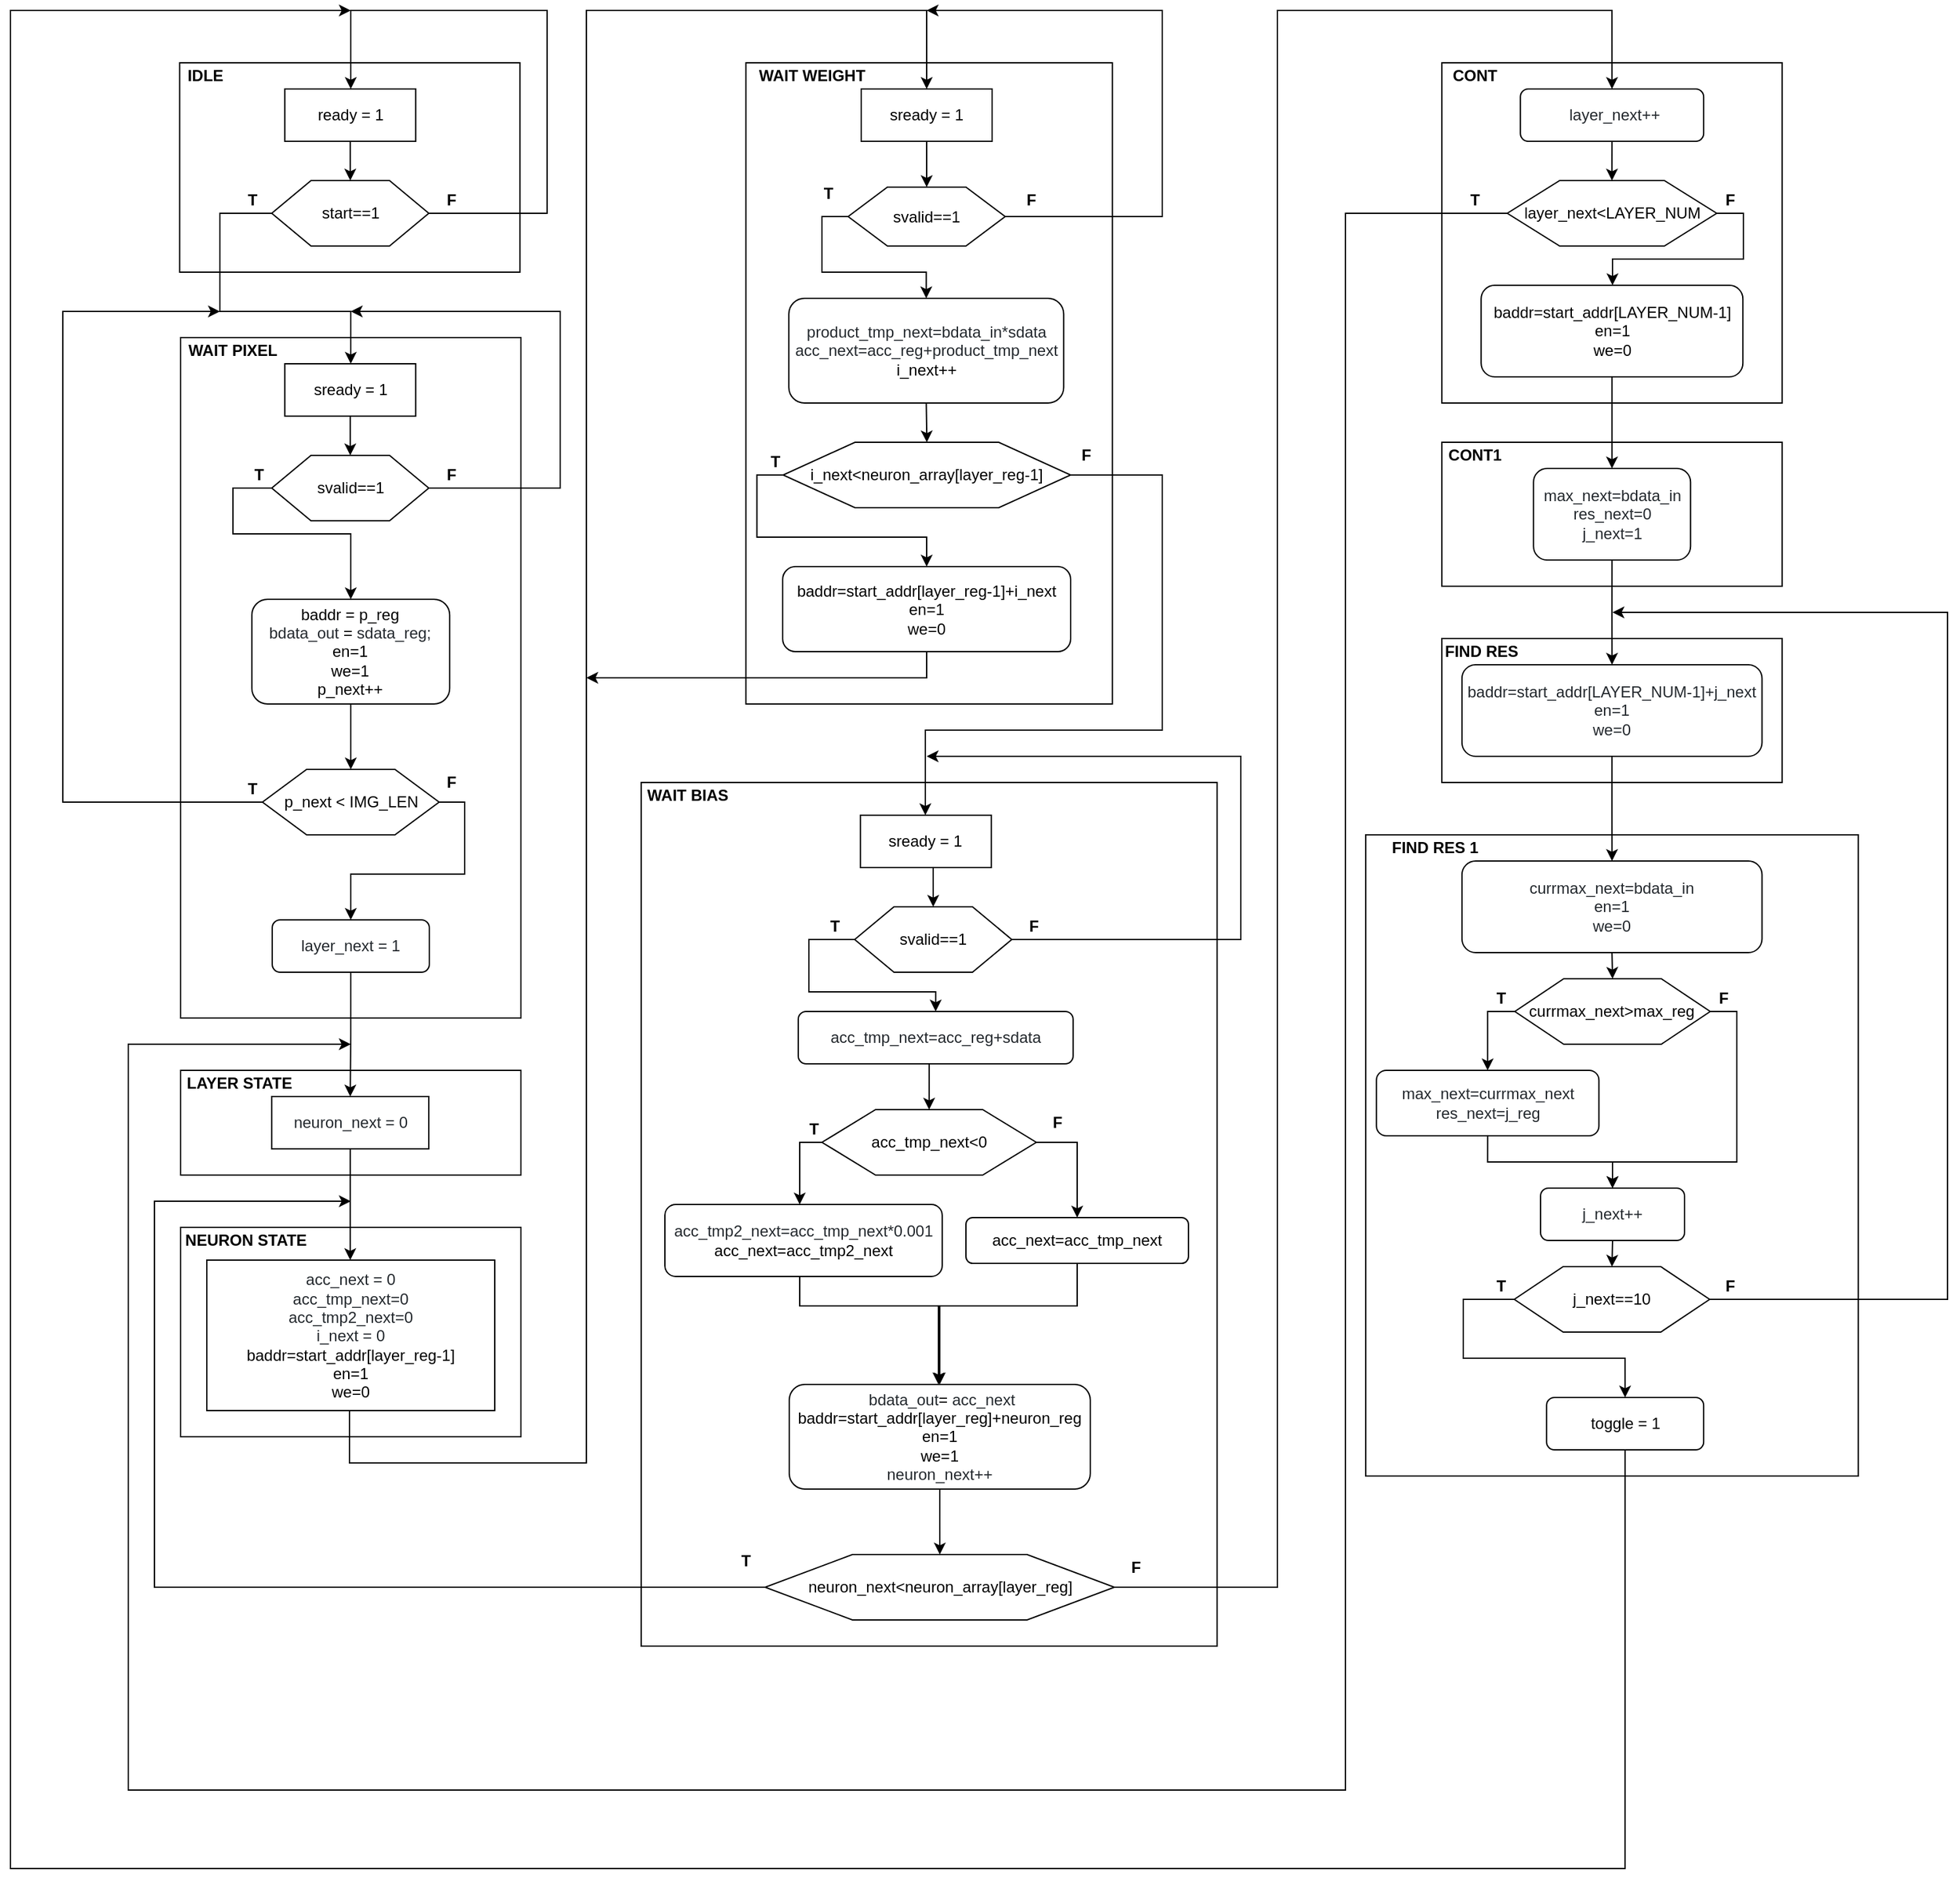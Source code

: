 <mxfile version="12.8.2" type="device"><diagram id="z-mtMMiPseZkIvAZmGtv" name="Page-1"><mxGraphModel dx="2009" dy="561" grid="1" gridSize="10" guides="1" tooltips="1" connect="1" arrows="1" fold="1" page="1" pageScale="1" pageWidth="827" pageHeight="1169" background="#ffffff" math="0" shadow="0"><root><mxCell id="0"/><mxCell id="1" parent="0"/><mxCell id="XR_7pM4pT7druQsLTjsW-81" value="" style="rounded=0;whiteSpace=wrap;html=1;" parent="1" vertex="1"><mxGeometry x="275.42" y="690" width="376.36" height="490" as="geometry"/></mxCell><mxCell id="XR_7pM4pT7druQsLTjsW-78" value="" style="rounded=0;whiteSpace=wrap;html=1;" parent="1" vertex="1"><mxGeometry x="333.62" y="540" width="260" height="110" as="geometry"/></mxCell><mxCell id="XR_7pM4pT7druQsLTjsW-75" value="" style="rounded=0;whiteSpace=wrap;html=1;" parent="1" vertex="1"><mxGeometry x="333.63" y="390" width="260" height="110" as="geometry"/></mxCell><mxCell id="XR_7pM4pT7druQsLTjsW-69" value="" style="rounded=0;whiteSpace=wrap;html=1;" parent="1" vertex="1"><mxGeometry x="333.63" y="100" width="260" height="260" as="geometry"/></mxCell><mxCell id="XR_7pM4pT7druQsLTjsW-58" value="" style="rounded=0;whiteSpace=wrap;html=1;" parent="1" vertex="1"><mxGeometry x="-278.12" y="650" width="440" height="660" as="geometry"/></mxCell><mxCell id="XR_7pM4pT7druQsLTjsW-42" value="" style="rounded=0;whiteSpace=wrap;html=1;" parent="1" vertex="1"><mxGeometry x="-198.12" y="100" width="280" height="490" as="geometry"/></mxCell><mxCell id="XR_7pM4pT7druQsLTjsW-31" value="" style="rounded=0;whiteSpace=wrap;html=1;" parent="1" vertex="1"><mxGeometry x="-630" y="990" width="260" height="160" as="geometry"/></mxCell><mxCell id="XR_7pM4pT7druQsLTjsW-17" value="" style="rounded=0;whiteSpace=wrap;html=1;" parent="1" vertex="1"><mxGeometry x="-630.75" y="100" width="260" height="160" as="geometry"/></mxCell><mxCell id="XR_7pM4pT7druQsLTjsW-16" value="" style="rounded=0;whiteSpace=wrap;html=1;" parent="1" vertex="1"><mxGeometry x="-630" y="310" width="260" height="520" as="geometry"/></mxCell><mxCell id="XR_7pM4pT7druQsLTjsW-2" value="&lt;b&gt;IDLE&lt;/b&gt;" style="text;html=1;strokeColor=none;fillColor=none;align=center;verticalAlign=middle;whiteSpace=wrap;rounded=0;" parent="1" vertex="1"><mxGeometry x="-630.75" y="100" width="40" height="20" as="geometry"/></mxCell><mxCell id="XR_7pM4pT7druQsLTjsW-100" style="edgeStyle=orthogonalEdgeStyle;rounded=0;orthogonalLoop=1;jettySize=auto;html=1;exitX=0.5;exitY=1;exitDx=0;exitDy=0;entryX=0.5;entryY=0;entryDx=0;entryDy=0;" parent="1" source="XR_7pM4pT7druQsLTjsW-8" target="XR_7pM4pT7druQsLTjsW-9" edge="1"><mxGeometry relative="1" as="geometry"/></mxCell><mxCell id="XR_7pM4pT7druQsLTjsW-8" value="ready = 1" style="whiteSpace=wrap;html=1;align=center;" parent="1" vertex="1"><mxGeometry x="-550.38" y="120" width="100" height="40" as="geometry"/></mxCell><mxCell id="XR_7pM4pT7druQsLTjsW-214" style="edgeStyle=orthogonalEdgeStyle;rounded=0;orthogonalLoop=1;jettySize=auto;html=1;exitX=1;exitY=0.5;exitDx=0;exitDy=0;" parent="1" source="XR_7pM4pT7druQsLTjsW-9" target="XR_7pM4pT7druQsLTjsW-8" edge="1"><mxGeometry relative="1" as="geometry"><mxPoint x="-350" y="50" as="targetPoint"/><Array as="points"><mxPoint x="-350" y="215"/><mxPoint x="-350" y="60"/><mxPoint x="-500" y="60"/></Array></mxGeometry></mxCell><mxCell id="XR_7pM4pT7druQsLTjsW-215" style="edgeStyle=orthogonalEdgeStyle;rounded=0;orthogonalLoop=1;jettySize=auto;html=1;exitX=0;exitY=0.5;exitDx=0;exitDy=0;" parent="1" source="XR_7pM4pT7druQsLTjsW-9" target="XR_7pM4pT7druQsLTjsW-14" edge="1"><mxGeometry relative="1" as="geometry"><Array as="points"><mxPoint x="-600" y="215"/><mxPoint x="-600" y="290"/><mxPoint x="-500" y="290"/></Array></mxGeometry></mxCell><mxCell id="XR_7pM4pT7druQsLTjsW-9" value="start==1" style="shape=hexagon;perimeter=hexagonPerimeter2;whiteSpace=wrap;html=1;fontStyle=0" parent="1" vertex="1"><mxGeometry x="-560.38" y="190" width="120" height="50" as="geometry"/></mxCell><mxCell id="XR_7pM4pT7druQsLTjsW-97" style="edgeStyle=orthogonalEdgeStyle;rounded=0;orthogonalLoop=1;jettySize=auto;html=1;exitX=0.5;exitY=1;exitDx=0;exitDy=0;entryX=0.5;entryY=0;entryDx=0;entryDy=0;" parent="1" source="XR_7pM4pT7druQsLTjsW-14" target="XR_7pM4pT7druQsLTjsW-21" edge="1"><mxGeometry relative="1" as="geometry"/></mxCell><mxCell id="XR_7pM4pT7druQsLTjsW-14" value="sready = 1" style="whiteSpace=wrap;html=1;align=center;" parent="1" vertex="1"><mxGeometry x="-550.38" y="330" width="100" height="40" as="geometry"/></mxCell><mxCell id="XR_7pM4pT7druQsLTjsW-15" value="&lt;b&gt;WAIT PIXEL&lt;/b&gt;" style="text;html=1;strokeColor=none;fillColor=none;align=center;verticalAlign=middle;whiteSpace=wrap;rounded=0;" parent="1" vertex="1"><mxGeometry x="-625" y="310" width="70" height="20" as="geometry"/></mxCell><mxCell id="XR_7pM4pT7druQsLTjsW-220" style="edgeStyle=orthogonalEdgeStyle;rounded=0;orthogonalLoop=1;jettySize=auto;html=1;exitX=0;exitY=0.5;exitDx=0;exitDy=0;" parent="1" source="XR_7pM4pT7druQsLTjsW-21" target="XR_7pM4pT7druQsLTjsW-24" edge="1"><mxGeometry relative="1" as="geometry"><Array as="points"><mxPoint x="-590" y="425"/><mxPoint x="-590" y="460"/><mxPoint x="-500" y="460"/></Array><mxPoint x="-500.0" y="485" as="targetPoint"/></mxGeometry></mxCell><mxCell id="XR_7pM4pT7druQsLTjsW-221" style="edgeStyle=orthogonalEdgeStyle;rounded=0;orthogonalLoop=1;jettySize=auto;html=1;exitX=1;exitY=0.5;exitDx=0;exitDy=0;" parent="1" source="XR_7pM4pT7druQsLTjsW-21" edge="1"><mxGeometry relative="1" as="geometry"><mxPoint x="-500" y="290" as="targetPoint"/><Array as="points"><mxPoint x="-340" y="425"/></Array></mxGeometry></mxCell><mxCell id="XR_7pM4pT7druQsLTjsW-21" value="svalid==1" style="shape=hexagon;perimeter=hexagonPerimeter2;whiteSpace=wrap;html=1;fontStyle=0" parent="1" vertex="1"><mxGeometry x="-560.38" y="400" width="120" height="50" as="geometry"/></mxCell><mxCell id="XR_7pM4pT7druQsLTjsW-108" style="edgeStyle=orthogonalEdgeStyle;rounded=0;orthogonalLoop=1;jettySize=auto;html=1;exitX=0.5;exitY=1;exitDx=0;exitDy=0;entryX=0.5;entryY=0;entryDx=0;entryDy=0;" parent="1" source="XR_7pM4pT7druQsLTjsW-24" target="XR_7pM4pT7druQsLTjsW-26" edge="1"><mxGeometry relative="1" as="geometry"/></mxCell><mxCell id="XR_7pM4pT7druQsLTjsW-24" value="baddr = p_reg&lt;br&gt;&lt;span style=&quot;color: rgb(36 , 41 , 46) ; font-family: , &amp;#34;consolas&amp;#34; , &amp;#34;liberation mono&amp;#34; , &amp;#34;menlo&amp;#34; , monospace ; white-space: pre ; background-color: rgb(255 , 255 , 255)&quot;&gt;bdata_out &lt;/span&gt;&lt;span style=&quot;font-family: , &amp;#34;consolas&amp;#34; , &amp;#34;liberation mono&amp;#34; , &amp;#34;menlo&amp;#34; , monospace ; white-space: pre ; background-color: rgb(255 , 255 , 255)&quot;&gt;=&lt;/span&gt;&lt;span style=&quot;color: rgb(36 , 41 , 46) ; font-family: , &amp;#34;consolas&amp;#34; , &amp;#34;liberation mono&amp;#34; , &amp;#34;menlo&amp;#34; , monospace ; white-space: pre ; background-color: rgb(255 , 255 , 255)&quot;&gt; sdata_reg;&lt;/span&gt;&lt;br&gt;en=1&lt;br&gt;we=1&lt;br&gt;p_next++" style="rounded=1;whiteSpace=wrap;html=1;fontStyle=0" parent="1" vertex="1"><mxGeometry x="-575.56" y="510" width="151.13" height="80" as="geometry"/></mxCell><mxCell id="XR_7pM4pT7druQsLTjsW-223" style="edgeStyle=orthogonalEdgeStyle;rounded=0;orthogonalLoop=1;jettySize=auto;html=1;exitX=1;exitY=0.5;exitDx=0;exitDy=0;" parent="1" source="XR_7pM4pT7druQsLTjsW-26" target="XR_7pM4pT7druQsLTjsW-93" edge="1"><mxGeometry relative="1" as="geometry"><Array as="points"><mxPoint x="-413" y="665"/><mxPoint x="-413" y="720"/><mxPoint x="-500" y="720"/></Array></mxGeometry></mxCell><mxCell id="XR_7pM4pT7druQsLTjsW-225" style="edgeStyle=orthogonalEdgeStyle;rounded=0;orthogonalLoop=1;jettySize=auto;html=1;exitX=0;exitY=0.5;exitDx=0;exitDy=0;" parent="1" source="XR_7pM4pT7druQsLTjsW-26" edge="1"><mxGeometry relative="1" as="geometry"><mxPoint x="-600" y="290" as="targetPoint"/><Array as="points"><mxPoint x="-720" y="665"/><mxPoint x="-720" y="290"/></Array></mxGeometry></mxCell><mxCell id="XR_7pM4pT7druQsLTjsW-26" value="p_next &amp;lt; IMG_LEN" style="shape=hexagon;perimeter=hexagonPerimeter2;whiteSpace=wrap;html=1;fontStyle=0" parent="1" vertex="1"><mxGeometry x="-567.49" y="640" width="135" height="50" as="geometry"/></mxCell><mxCell id="XR_7pM4pT7druQsLTjsW-28" value="" style="rounded=0;whiteSpace=wrap;html=1;" parent="1" vertex="1"><mxGeometry x="-630" y="870" width="260" height="80" as="geometry"/></mxCell><mxCell id="XR_7pM4pT7druQsLTjsW-29" value="&lt;b&gt;LAYER STATE&lt;/b&gt;" style="text;html=1;strokeColor=none;fillColor=none;align=center;verticalAlign=middle;whiteSpace=wrap;rounded=0;" parent="1" vertex="1"><mxGeometry x="-630" y="870" width="90" height="20" as="geometry"/></mxCell><mxCell id="XR_7pM4pT7druQsLTjsW-112" style="edgeStyle=orthogonalEdgeStyle;rounded=0;orthogonalLoop=1;jettySize=auto;html=1;exitX=0.5;exitY=1;exitDx=0;exitDy=0;" parent="1" source="XR_7pM4pT7druQsLTjsW-30" target="XR_7pM4pT7druQsLTjsW-33" edge="1"><mxGeometry relative="1" as="geometry"><Array as="points"><mxPoint x="-500" y="980"/><mxPoint x="-500" y="980"/></Array></mxGeometry></mxCell><mxCell id="XR_7pM4pT7druQsLTjsW-30" value="&lt;font color=&quot;#24292e&quot;&gt;&lt;span style=&quot;white-space: pre ; background-color: rgb(255 , 255 , 255)&quot;&gt;neuron_next = 0&lt;/span&gt;&lt;/font&gt;" style="rounded=0;whiteSpace=wrap;html=1;fontStyle=0" parent="1" vertex="1"><mxGeometry x="-560.38" y="890" width="120" height="40" as="geometry"/></mxCell><mxCell id="XR_7pM4pT7druQsLTjsW-32" value="&lt;b&gt;NEURON STATE&lt;/b&gt;" style="text;html=1;strokeColor=none;fillColor=none;align=center;verticalAlign=middle;whiteSpace=wrap;rounded=0;" parent="1" vertex="1"><mxGeometry x="-630" y="990" width="100" height="20" as="geometry"/></mxCell><mxCell id="XR_7pM4pT7druQsLTjsW-121" style="edgeStyle=orthogonalEdgeStyle;rounded=0;orthogonalLoop=1;jettySize=auto;html=1;exitX=0.5;exitY=1;exitDx=0;exitDy=0;entryX=0.5;entryY=0;entryDx=0;entryDy=0;" parent="1" source="XR_7pM4pT7druQsLTjsW-33" target="XR_7pM4pT7druQsLTjsW-43" edge="1"><mxGeometry relative="1" as="geometry"><mxPoint x="-300" y="54.571" as="targetPoint"/><Array as="points"><mxPoint x="-501" y="1170"/><mxPoint x="-320" y="1170"/><mxPoint x="-320" y="60"/><mxPoint x="-60" y="60"/></Array></mxGeometry></mxCell><mxCell id="XR_7pM4pT7druQsLTjsW-33" value="&lt;font color=&quot;#24292e&quot;&gt;&lt;span style=&quot;white-space: pre ; background-color: rgb(255 , 255 , 255)&quot;&gt;acc_next = 0&lt;br&gt;acc_tmp_next=0&lt;br&gt;acc_tmp2_next=0&lt;br&gt;i_next = 0&lt;br&gt;&lt;/span&gt;&lt;/font&gt;baddr=start_addr[layer_reg-1]&lt;br&gt;en=1&lt;br&gt;we=0&lt;font color=&quot;#24292e&quot;&gt;&lt;span style=&quot;white-space: pre ; background-color: rgb(255 , 255 , 255)&quot;&gt;&lt;br&gt;&lt;/span&gt;&lt;/font&gt;" style="rounded=0;whiteSpace=wrap;html=1;fontStyle=0" parent="1" vertex="1"><mxGeometry x="-610" y="1015" width="220" height="115" as="geometry"/></mxCell><mxCell id="XR_7pM4pT7druQsLTjsW-115" style="edgeStyle=orthogonalEdgeStyle;rounded=0;orthogonalLoop=1;jettySize=auto;html=1;exitX=0.5;exitY=1;exitDx=0;exitDy=0;entryX=0.5;entryY=0;entryDx=0;entryDy=0;" parent="1" source="XR_7pM4pT7druQsLTjsW-43" target="XR_7pM4pT7druQsLTjsW-46" edge="1"><mxGeometry relative="1" as="geometry"/></mxCell><mxCell id="XR_7pM4pT7druQsLTjsW-43" value="sready = 1" style="whiteSpace=wrap;html=1;align=center;" parent="1" vertex="1"><mxGeometry x="-109.99" y="120" width="100" height="40" as="geometry"/></mxCell><mxCell id="XR_7pM4pT7druQsLTjsW-44" value="&lt;b&gt;WAIT WEIGHT&lt;/b&gt;" style="text;html=1;strokeColor=none;fillColor=none;align=center;verticalAlign=middle;whiteSpace=wrap;rounded=0;" parent="1" vertex="1"><mxGeometry x="-189.99" y="100" width="85" height="20" as="geometry"/></mxCell><mxCell id="6RFw42S7Siv37PCs4FPP-13" style="edgeStyle=orthogonalEdgeStyle;rounded=0;orthogonalLoop=1;jettySize=auto;html=1;exitX=0.5;exitY=1;exitDx=0;exitDy=0;" parent="1" source="XR_7pM4pT7druQsLTjsW-45" edge="1"><mxGeometry relative="1" as="geometry"><mxPoint x="-320" y="570" as="targetPoint"/><Array as="points"><mxPoint x="-61" y="570"/><mxPoint x="-320" y="570"/></Array></mxGeometry></mxCell><mxCell id="XR_7pM4pT7druQsLTjsW-45" value="baddr=start_addr[layer_reg-1]+i_next&lt;br&gt;en=1&lt;br&gt;we=0&lt;span style=&quot;color: rgb(36 , 41 , 46) ; font-family: , &amp;#34;consolas&amp;#34; , &amp;#34;liberation mono&amp;#34; , &amp;#34;menlo&amp;#34; , monospace ; white-space: pre ; background-color: rgb(255 , 255 , 255)&quot;&gt;&lt;br&gt;&lt;/span&gt;" style="rounded=1;whiteSpace=wrap;html=1;fontStyle=0" parent="1" vertex="1"><mxGeometry x="-170" y="485" width="220" height="65" as="geometry"/></mxCell><mxCell id="6RFw42S7Siv37PCs4FPP-10" style="edgeStyle=orthogonalEdgeStyle;rounded=0;orthogonalLoop=1;jettySize=auto;html=1;exitX=0;exitY=0.5;exitDx=0;exitDy=0;entryX=0.5;entryY=0;entryDx=0;entryDy=0;" parent="1" source="XR_7pM4pT7druQsLTjsW-46" target="XR_7pM4pT7druQsLTjsW-48" edge="1"><mxGeometry relative="1" as="geometry"/></mxCell><mxCell id="6RFw42S7Siv37PCs4FPP-11" style="edgeStyle=orthogonalEdgeStyle;rounded=0;orthogonalLoop=1;jettySize=auto;html=1;exitX=1;exitY=0.5;exitDx=0;exitDy=0;" parent="1" source="XR_7pM4pT7druQsLTjsW-46" edge="1"><mxGeometry relative="1" as="geometry"><mxPoint x="-60" y="60" as="targetPoint"/><Array as="points"><mxPoint x="120" y="218"/><mxPoint x="120" y="60"/></Array></mxGeometry></mxCell><mxCell id="XR_7pM4pT7druQsLTjsW-46" value="svalid==1" style="shape=hexagon;perimeter=hexagonPerimeter2;whiteSpace=wrap;html=1;fontStyle=0" parent="1" vertex="1"><mxGeometry x="-119.99" y="195" width="120" height="45" as="geometry"/></mxCell><mxCell id="6RFw42S7Siv37PCs4FPP-4" style="edgeStyle=orthogonalEdgeStyle;rounded=0;orthogonalLoop=1;jettySize=auto;html=1;exitX=0.5;exitY=1;exitDx=0;exitDy=0;entryX=0.5;entryY=0;entryDx=0;entryDy=0;" parent="1" source="XR_7pM4pT7druQsLTjsW-48" target="XR_7pM4pT7druQsLTjsW-50" edge="1"><mxGeometry relative="1" as="geometry"/></mxCell><mxCell id="XR_7pM4pT7druQsLTjsW-48" value="&lt;span style=&quot;color: rgb(36 , 41 , 46) ; white-space: pre ; background-color: rgb(255 , 255 , 255)&quot;&gt;product_tmp_next=bdata_in*sdata&lt;/span&gt;&lt;span style=&quot;color: rgb(36 , 41 , 46) ; font-family: , &amp;#34;consolas&amp;#34; , &amp;#34;liberation mono&amp;#34; , &amp;#34;menlo&amp;#34; , monospace ; white-space: pre ; background-color: rgb(255 , 255 , 255)&quot;&gt;&lt;br&gt;acc_next=acc_reg+product_tmp_next&lt;br&gt;&lt;/span&gt;i_next++" style="rounded=1;whiteSpace=wrap;html=1;fontStyle=0" parent="1" vertex="1"><mxGeometry x="-165.31" y="280" width="210" height="80" as="geometry"/></mxCell><mxCell id="6RFw42S7Siv37PCs4FPP-6" style="edgeStyle=orthogonalEdgeStyle;rounded=0;orthogonalLoop=1;jettySize=auto;html=1;exitX=0;exitY=0.5;exitDx=0;exitDy=0;entryX=0.5;entryY=0;entryDx=0;entryDy=0;" parent="1" source="XR_7pM4pT7druQsLTjsW-50" target="XR_7pM4pT7druQsLTjsW-45" edge="1"><mxGeometry relative="1" as="geometry"><mxPoint x="-240" y="460" as="targetPoint"/></mxGeometry></mxCell><mxCell id="6RFw42S7Siv37PCs4FPP-12" style="edgeStyle=orthogonalEdgeStyle;rounded=0;orthogonalLoop=1;jettySize=auto;html=1;exitX=1;exitY=0.5;exitDx=0;exitDy=0;" parent="1" source="XR_7pM4pT7druQsLTjsW-50" target="XR_7pM4pT7druQsLTjsW-54" edge="1"><mxGeometry relative="1" as="geometry"><mxPoint x="130" y="415" as="targetPoint"/><Array as="points"><mxPoint x="120" y="415"/><mxPoint x="120" y="610"/><mxPoint x="-61" y="610"/></Array></mxGeometry></mxCell><mxCell id="XR_7pM4pT7druQsLTjsW-50" value="i_next&amp;lt;neuron_array[layer_reg-1]" style="shape=hexagon;perimeter=hexagonPerimeter2;whiteSpace=wrap;html=1;fontStyle=0" parent="1" vertex="1"><mxGeometry x="-169.68" y="390" width="219.68" height="50" as="geometry"/></mxCell><mxCell id="XR_7pM4pT7druQsLTjsW-122" style="edgeStyle=orthogonalEdgeStyle;rounded=0;orthogonalLoop=1;jettySize=auto;html=1;exitX=0.5;exitY=1;exitDx=0;exitDy=0;entryX=0.5;entryY=0;entryDx=0;entryDy=0;" parent="1" source="XR_7pM4pT7druQsLTjsW-54" target="XR_7pM4pT7druQsLTjsW-57" edge="1"><mxGeometry relative="1" as="geometry"/></mxCell><mxCell id="XR_7pM4pT7druQsLTjsW-54" value="sready = 1" style="whiteSpace=wrap;html=1;align=center;" parent="1" vertex="1"><mxGeometry x="-110.62" y="675.0" width="100" height="40" as="geometry"/></mxCell><mxCell id="XR_7pM4pT7druQsLTjsW-55" value="&lt;b&gt;WAIT BIAS&lt;/b&gt;" style="text;html=1;strokeColor=none;fillColor=none;align=center;verticalAlign=middle;whiteSpace=wrap;rounded=0;" parent="1" vertex="1"><mxGeometry x="-284.99" y="650.0" width="85" height="20" as="geometry"/></mxCell><mxCell id="XR_7pM4pT7druQsLTjsW-209" style="edgeStyle=orthogonalEdgeStyle;rounded=0;orthogonalLoop=1;jettySize=auto;html=1;exitX=1;exitY=0.5;exitDx=0;exitDy=0;" parent="1" source="XR_7pM4pT7druQsLTjsW-57" edge="1"><mxGeometry relative="1" as="geometry"><mxPoint x="-60" y="630" as="targetPoint"/><Array as="points"><mxPoint x="180" y="770"/><mxPoint x="180" y="630"/></Array></mxGeometry></mxCell><mxCell id="XR_7pM4pT7druQsLTjsW-210" style="edgeStyle=orthogonalEdgeStyle;rounded=0;orthogonalLoop=1;jettySize=auto;html=1;exitX=0;exitY=0.5;exitDx=0;exitDy=0;entryX=0.5;entryY=0;entryDx=0;entryDy=0;" parent="1" source="XR_7pM4pT7druQsLTjsW-57" edge="1"><mxGeometry relative="1" as="geometry"><Array as="points"><mxPoint x="-150" y="770"/><mxPoint x="-150" y="810"/><mxPoint x="-53" y="810"/></Array><mxPoint x="-53.12" y="825" as="targetPoint"/></mxGeometry></mxCell><mxCell id="XR_7pM4pT7druQsLTjsW-57" value="svalid==1" style="shape=hexagon;perimeter=hexagonPerimeter2;whiteSpace=wrap;html=1;fontStyle=0" parent="1" vertex="1"><mxGeometry x="-114.99" y="745.0" width="120" height="50" as="geometry"/></mxCell><mxCell id="XR_7pM4pT7druQsLTjsW-127" style="edgeStyle=orthogonalEdgeStyle;rounded=0;orthogonalLoop=1;jettySize=auto;html=1;exitX=0.5;exitY=1;exitDx=0;exitDy=0;entryX=0.5;entryY=0;entryDx=0;entryDy=0;" parent="1" source="XR_7pM4pT7druQsLTjsW-59" target="XR_7pM4pT7druQsLTjsW-61" edge="1"><mxGeometry relative="1" as="geometry"/></mxCell><mxCell id="XR_7pM4pT7druQsLTjsW-59" value="&lt;span style=&quot;color: rgb(36 , 41 , 46) ; font-family: , &amp;#34;consolas&amp;#34; , &amp;#34;liberation mono&amp;#34; , &amp;#34;menlo&amp;#34; , monospace ; white-space: pre ; background-color: rgb(255 , 255 , 255)&quot;&gt;acc_tmp_next=acc_reg+sdata&lt;/span&gt;" style="rounded=1;whiteSpace=wrap;html=1;fontStyle=0" parent="1" vertex="1"><mxGeometry x="-158.11" y="825" width="210" height="40" as="geometry"/></mxCell><mxCell id="XR_7pM4pT7druQsLTjsW-128" style="edgeStyle=orthogonalEdgeStyle;rounded=0;orthogonalLoop=1;jettySize=auto;html=1;exitX=1;exitY=0.5;exitDx=0;exitDy=0;" parent="1" source="XR_7pM4pT7druQsLTjsW-61" target="XR_7pM4pT7druQsLTjsW-64" edge="1"><mxGeometry relative="1" as="geometry"/></mxCell><mxCell id="XR_7pM4pT7druQsLTjsW-130" style="edgeStyle=orthogonalEdgeStyle;rounded=0;orthogonalLoop=1;jettySize=auto;html=1;exitX=0;exitY=0.5;exitDx=0;exitDy=0;" parent="1" source="XR_7pM4pT7druQsLTjsW-61" target="XR_7pM4pT7druQsLTjsW-65" edge="1"><mxGeometry relative="1" as="geometry"><Array as="points"><mxPoint x="-157" y="925"/></Array></mxGeometry></mxCell><mxCell id="XR_7pM4pT7druQsLTjsW-61" value="acc_tmp_next&amp;lt;0" style="shape=hexagon;perimeter=hexagonPerimeter2;whiteSpace=wrap;html=1;fontStyle=0" parent="1" vertex="1"><mxGeometry x="-139.99" y="900" width="163.75" height="50" as="geometry"/></mxCell><mxCell id="6RFw42S7Siv37PCs4FPP-17" style="edgeStyle=orthogonalEdgeStyle;rounded=0;orthogonalLoop=1;jettySize=auto;html=1;exitX=0.5;exitY=1;exitDx=0;exitDy=0;" parent="1" source="XR_7pM4pT7druQsLTjsW-64" target="XR_7pM4pT7druQsLTjsW-66" edge="1"><mxGeometry relative="1" as="geometry"><Array as="points"><mxPoint x="55" y="1050"/><mxPoint x="-50" y="1050"/></Array></mxGeometry></mxCell><mxCell id="XR_7pM4pT7druQsLTjsW-64" value="acc_next=acc_tmp_next" style="rounded=1;whiteSpace=wrap;html=1;fontStyle=0" parent="1" vertex="1"><mxGeometry x="-29.99" y="982.5" width="170" height="35" as="geometry"/></mxCell><mxCell id="XR_7pM4pT7druQsLTjsW-131" style="edgeStyle=orthogonalEdgeStyle;rounded=0;orthogonalLoop=1;jettySize=auto;html=1;exitX=0.5;exitY=1;exitDx=0;exitDy=0;" parent="1" source="XR_7pM4pT7druQsLTjsW-65" target="XR_7pM4pT7druQsLTjsW-66" edge="1"><mxGeometry relative="1" as="geometry"><Array as="points"><mxPoint x="-157" y="1028"/><mxPoint x="-157" y="1050"/><mxPoint x="-51" y="1050"/></Array></mxGeometry></mxCell><mxCell id="XR_7pM4pT7druQsLTjsW-65" value="&lt;span style=&quot;color: rgb(36 , 41 , 46) ; white-space: pre ; background-color: rgb(255 , 255 , 255)&quot;&gt;acc_tmp2_next=acc_tmp_next*0.001&lt;br&gt;&lt;/span&gt;acc_next=acc_tmp2_next" style="rounded=1;whiteSpace=wrap;html=1;fontStyle=0" parent="1" vertex="1"><mxGeometry x="-260" y="972.5" width="211.88" height="55" as="geometry"/></mxCell><mxCell id="6RFw42S7Siv37PCs4FPP-16" style="edgeStyle=orthogonalEdgeStyle;rounded=0;orthogonalLoop=1;jettySize=auto;html=1;exitX=0.5;exitY=1;exitDx=0;exitDy=0;" parent="1" source="XR_7pM4pT7druQsLTjsW-66" target="XR_7pM4pT7druQsLTjsW-67" edge="1"><mxGeometry relative="1" as="geometry"/></mxCell><mxCell id="XR_7pM4pT7druQsLTjsW-66" value="&lt;span style=&quot;color: rgb(36 , 41 , 46) ; font-family: , &amp;#34;consolas&amp;#34; , &amp;#34;liberation mono&amp;#34; , &amp;#34;menlo&amp;#34; , monospace ; white-space: pre ; background-color: rgb(255 , 255 , 255)&quot;&gt; bdata_out&lt;/span&gt;&lt;span style=&quot;white-space: pre ; background-color: rgb(255 , 255 , 255)&quot;&gt;=&lt;/span&gt;&lt;span style=&quot;color: rgb(36 , 41 , 46) ; font-family: , &amp;#34;consolas&amp;#34; , &amp;#34;liberation mono&amp;#34; , &amp;#34;menlo&amp;#34; , monospace ; white-space: pre ; background-color: rgb(255 , 255 , 255)&quot;&gt; acc_next&lt;br&gt;&lt;/span&gt;baddr=start_addr[layer_reg]+neuron_reg&lt;br&gt;en=1&lt;br&gt;we=1&lt;br&gt;&lt;span style=&quot;color: rgb(36 , 41 , 46) ; font-family: , &amp;#34;consolas&amp;#34; , &amp;#34;liberation mono&amp;#34; , &amp;#34;menlo&amp;#34; , monospace ; white-space: pre ; background-color: rgb(255 , 255 , 255)&quot;&gt;neuron_next++&lt;br&gt;&lt;/span&gt;" style="rounded=1;whiteSpace=wrap;html=1;fontStyle=0" parent="1" vertex="1"><mxGeometry x="-164.99" y="1110" width="230" height="80" as="geometry"/></mxCell><mxCell id="XR_7pM4pT7druQsLTjsW-137" style="edgeStyle=orthogonalEdgeStyle;rounded=0;orthogonalLoop=1;jettySize=auto;html=1;exitX=1;exitY=0.5;exitDx=0;exitDy=0;entryX=0.5;entryY=0;entryDx=0;entryDy=0;" parent="1" source="XR_7pM4pT7druQsLTjsW-67" target="XR_7pM4pT7druQsLTjsW-74" edge="1"><mxGeometry relative="1" as="geometry"><mxPoint x="230" y="40" as="targetPoint"/><Array as="points"><mxPoint x="208" y="1265"/><mxPoint x="208" y="60"/><mxPoint x="464" y="60"/></Array></mxGeometry></mxCell><mxCell id="6RFw42S7Siv37PCs4FPP-19" style="edgeStyle=orthogonalEdgeStyle;rounded=0;orthogonalLoop=1;jettySize=auto;html=1;exitX=0;exitY=0.5;exitDx=0;exitDy=0;" parent="1" source="XR_7pM4pT7druQsLTjsW-67" edge="1"><mxGeometry relative="1" as="geometry"><mxPoint x="-500" y="970" as="targetPoint"/><Array as="points"><mxPoint x="-650" y="1265"/><mxPoint x="-650" y="970"/><mxPoint x="-500" y="970"/></Array></mxGeometry></mxCell><mxCell id="XR_7pM4pT7druQsLTjsW-67" value="neuron_next&amp;lt;neuron_array[layer_reg]" style="shape=hexagon;perimeter=hexagonPerimeter2;whiteSpace=wrap;html=1;fontStyle=0" parent="1" vertex="1"><mxGeometry x="-183.43" y="1240" width="266.87" height="50" as="geometry"/></mxCell><mxCell id="XR_7pM4pT7druQsLTjsW-71" value="&lt;b&gt;CONT&lt;/b&gt;" style="text;html=1;strokeColor=none;fillColor=none;align=center;verticalAlign=middle;whiteSpace=wrap;rounded=0;" parent="1" vertex="1"><mxGeometry x="333.63" y="100" width="50" height="20" as="geometry"/></mxCell><mxCell id="XR_7pM4pT7druQsLTjsW-143" style="edgeStyle=orthogonalEdgeStyle;rounded=0;orthogonalLoop=1;jettySize=auto;html=1;exitX=0.5;exitY=1;exitDx=0;exitDy=0;" parent="1" source="XR_7pM4pT7druQsLTjsW-72" target="XR_7pM4pT7druQsLTjsW-77" edge="1"><mxGeometry relative="1" as="geometry"/></mxCell><mxCell id="XR_7pM4pT7druQsLTjsW-72" value="baddr=start_addr[LAYER_NUM-1]&lt;br&gt;en=1&lt;br&gt;we=0&lt;span style=&quot;color: rgb(36 , 41 , 46) ; font-family: , &amp;#34;consolas&amp;#34; , &amp;#34;liberation mono&amp;#34; , &amp;#34;menlo&amp;#34; , monospace ; white-space: pre ; background-color: rgb(255 , 255 , 255)&quot;&gt;&lt;br&gt;&lt;/span&gt;" style="rounded=1;whiteSpace=wrap;html=1;fontStyle=0" parent="1" vertex="1"><mxGeometry x="363.63" y="270" width="200" height="70" as="geometry"/></mxCell><mxCell id="XR_7pM4pT7druQsLTjsW-157" style="edgeStyle=orthogonalEdgeStyle;rounded=0;orthogonalLoop=1;jettySize=auto;html=1;exitX=0;exitY=0.5;exitDx=0;exitDy=0;" parent="1" source="XR_7pM4pT7druQsLTjsW-73" edge="1"><mxGeometry relative="1" as="geometry"><mxPoint x="-500" y="850" as="targetPoint"/><Array as="points"><mxPoint x="260" y="215"/><mxPoint x="260" y="1420"/><mxPoint x="-670" y="1420"/><mxPoint x="-670" y="850"/></Array></mxGeometry></mxCell><mxCell id="XR_7pM4pT7druQsLTjsW-161" style="edgeStyle=orthogonalEdgeStyle;rounded=0;orthogonalLoop=1;jettySize=auto;html=1;exitX=1;exitY=0.5;exitDx=0;exitDy=0;" parent="1" source="XR_7pM4pT7druQsLTjsW-73" edge="1"><mxGeometry relative="1" as="geometry"><mxPoint x="464" y="270" as="targetPoint"/><Array as="points"><mxPoint x="564" y="215"/><mxPoint x="564" y="250"/><mxPoint x="464" y="250"/></Array></mxGeometry></mxCell><mxCell id="XR_7pM4pT7druQsLTjsW-73" value="layer_next&amp;lt;LAYER_NUM" style="shape=hexagon;perimeter=hexagonPerimeter2;whiteSpace=wrap;html=1;fontStyle=0" parent="1" vertex="1"><mxGeometry x="383.63" y="190" width="160" height="50" as="geometry"/></mxCell><mxCell id="XR_7pM4pT7druQsLTjsW-139" style="edgeStyle=orthogonalEdgeStyle;rounded=0;orthogonalLoop=1;jettySize=auto;html=1;exitX=0.5;exitY=1;exitDx=0;exitDy=0;" parent="1" source="XR_7pM4pT7druQsLTjsW-74" target="XR_7pM4pT7druQsLTjsW-73" edge="1"><mxGeometry relative="1" as="geometry"/></mxCell><mxCell id="XR_7pM4pT7druQsLTjsW-74" value="&lt;span style=&quot;color: rgb(36 , 41 , 46) ; font-family: , &amp;#34;consolas&amp;#34; , &amp;#34;liberation mono&amp;#34; , &amp;#34;menlo&amp;#34; , monospace ; white-space: pre ; background-color: rgb(255 , 255 , 255)&quot;&gt; layer_next++&lt;/span&gt;&lt;span style=&quot;color: rgb(36 , 41 , 46) ; font-family: , &amp;#34;consolas&amp;#34; , &amp;#34;liberation mono&amp;#34; , &amp;#34;menlo&amp;#34; , monospace ; white-space: pre ; background-color: rgb(255 , 255 , 255)&quot;&gt;&lt;br&gt;&lt;/span&gt;" style="rounded=1;whiteSpace=wrap;html=1;fontStyle=0" parent="1" vertex="1"><mxGeometry x="393.63" y="120" width="140" height="40" as="geometry"/></mxCell><mxCell id="XR_7pM4pT7druQsLTjsW-76" value="&lt;b&gt;CONT1&lt;/b&gt;" style="text;html=1;strokeColor=none;fillColor=none;align=center;verticalAlign=middle;whiteSpace=wrap;rounded=0;" parent="1" vertex="1"><mxGeometry x="333.63" y="390" width="50" height="20" as="geometry"/></mxCell><mxCell id="XR_7pM4pT7druQsLTjsW-144" style="edgeStyle=orthogonalEdgeStyle;rounded=0;orthogonalLoop=1;jettySize=auto;html=1;exitX=0.5;exitY=1;exitDx=0;exitDy=0;" parent="1" source="XR_7pM4pT7druQsLTjsW-77" target="XR_7pM4pT7druQsLTjsW-80" edge="1"><mxGeometry relative="1" as="geometry"/></mxCell><mxCell id="XR_7pM4pT7druQsLTjsW-77" value="&lt;font color=&quot;#24292e&quot;&gt;&lt;span style=&quot;white-space: pre ; background-color: rgb(255 , 255 , 255)&quot;&gt;max_next=bdata_in&lt;br/&gt;res_next=0&lt;br/&gt;j_next=1&lt;br/&gt;&lt;/span&gt;&lt;/font&gt;" style="rounded=1;whiteSpace=wrap;html=1;fontStyle=0" parent="1" vertex="1"><mxGeometry x="403.64" y="410" width="120" height="70" as="geometry"/></mxCell><mxCell id="XR_7pM4pT7druQsLTjsW-79" value="&lt;b&gt;FIND RES&lt;/b&gt;" style="text;html=1;strokeColor=none;fillColor=none;align=center;verticalAlign=middle;whiteSpace=wrap;rounded=0;" parent="1" vertex="1"><mxGeometry x="333.62" y="540" width="60" height="20" as="geometry"/></mxCell><mxCell id="XR_7pM4pT7druQsLTjsW-145" style="edgeStyle=orthogonalEdgeStyle;rounded=0;orthogonalLoop=1;jettySize=auto;html=1;exitX=0.5;exitY=1;exitDx=0;exitDy=0;" parent="1" source="XR_7pM4pT7druQsLTjsW-80" target="XR_7pM4pT7druQsLTjsW-83" edge="1"><mxGeometry relative="1" as="geometry"/></mxCell><mxCell id="XR_7pM4pT7druQsLTjsW-80" value="&lt;font color=&quot;#24292e&quot;&gt;&lt;span style=&quot;white-space: pre ; background-color: rgb(255 , 255 , 255)&quot;&gt;baddr=start_addr[LAYER_NUM-1]+j_next&lt;br&gt;en=1&lt;br/&gt;we=0&lt;br&gt;&lt;/span&gt;&lt;/font&gt;" style="rounded=1;whiteSpace=wrap;html=1;fontStyle=0" parent="1" vertex="1"><mxGeometry x="348.99" y="560" width="229.25" height="70" as="geometry"/></mxCell><mxCell id="XR_7pM4pT7druQsLTjsW-82" value="&lt;b&gt;FIND RES 1&lt;/b&gt;" style="text;html=1;strokeColor=none;fillColor=none;align=center;verticalAlign=middle;whiteSpace=wrap;rounded=0;" parent="1" vertex="1"><mxGeometry x="292.89" y="690" width="70.75" height="20" as="geometry"/></mxCell><mxCell id="XR_7pM4pT7druQsLTjsW-147" style="edgeStyle=orthogonalEdgeStyle;rounded=0;orthogonalLoop=1;jettySize=auto;html=1;exitX=0.5;exitY=1;exitDx=0;exitDy=0;entryX=0.5;entryY=0;entryDx=0;entryDy=0;" parent="1" source="XR_7pM4pT7druQsLTjsW-83" target="XR_7pM4pT7druQsLTjsW-84" edge="1"><mxGeometry relative="1" as="geometry"/></mxCell><mxCell id="XR_7pM4pT7druQsLTjsW-83" value="&lt;font color=&quot;#24292e&quot;&gt;&lt;span style=&quot;white-space: pre ; background-color: rgb(255 , 255 , 255)&quot;&gt;currmax_next=bdata_in&lt;br&gt;en=1&lt;br&gt;we=0&lt;br&gt;&lt;/span&gt;&lt;/font&gt;" style="rounded=1;whiteSpace=wrap;html=1;fontStyle=0" parent="1" vertex="1"><mxGeometry x="348.99" y="710" width="229.25" height="70" as="geometry"/></mxCell><mxCell id="XR_7pM4pT7druQsLTjsW-193" style="edgeStyle=orthogonalEdgeStyle;rounded=0;orthogonalLoop=1;jettySize=auto;html=1;exitX=0;exitY=0.5;exitDx=0;exitDy=0;" parent="1" source="XR_7pM4pT7druQsLTjsW-84" target="XR_7pM4pT7druQsLTjsW-85" edge="1"><mxGeometry relative="1" as="geometry"/></mxCell><mxCell id="XR_7pM4pT7druQsLTjsW-197" style="edgeStyle=orthogonalEdgeStyle;rounded=0;orthogonalLoop=1;jettySize=auto;html=1;exitX=1;exitY=0.5;exitDx=0;exitDy=0;entryX=0.5;entryY=0;entryDx=0;entryDy=0;" parent="1" source="XR_7pM4pT7druQsLTjsW-84" target="XR_7pM4pT7druQsLTjsW-86" edge="1"><mxGeometry relative="1" as="geometry"><Array as="points"><mxPoint x="559" y="825"/><mxPoint x="559" y="940"/><mxPoint x="464" y="940"/></Array></mxGeometry></mxCell><mxCell id="XR_7pM4pT7druQsLTjsW-84" value="currmax_next&amp;gt;max_reg" style="shape=hexagon;perimeter=hexagonPerimeter2;whiteSpace=wrap;html=1;fontStyle=0" parent="1" vertex="1"><mxGeometry x="389.4" y="800" width="149.25" height="50" as="geometry"/></mxCell><mxCell id="XR_7pM4pT7druQsLTjsW-194" style="edgeStyle=orthogonalEdgeStyle;rounded=0;orthogonalLoop=1;jettySize=auto;html=1;exitX=0.5;exitY=1;exitDx=0;exitDy=0;" parent="1" source="XR_7pM4pT7druQsLTjsW-85" target="XR_7pM4pT7druQsLTjsW-86" edge="1"><mxGeometry relative="1" as="geometry"/></mxCell><mxCell id="XR_7pM4pT7druQsLTjsW-85" value="&lt;font color=&quot;#24292e&quot;&gt;&lt;span style=&quot;white-space: pre ; background-color: rgb(255 , 255 , 255)&quot;&gt;max_next=currmax_next&lt;br&gt;res_next=j_reg&lt;br&gt;&lt;/span&gt;&lt;/font&gt;" style="rounded=1;whiteSpace=wrap;html=1;fontStyle=0" parent="1" vertex="1"><mxGeometry x="283.64" y="870" width="170" height="50" as="geometry"/></mxCell><mxCell id="XR_7pM4pT7druQsLTjsW-152" style="edgeStyle=orthogonalEdgeStyle;rounded=0;orthogonalLoop=1;jettySize=auto;html=1;exitX=0.5;exitY=1;exitDx=0;exitDy=0;entryX=0.5;entryY=0;entryDx=0;entryDy=0;" parent="1" source="XR_7pM4pT7druQsLTjsW-86" target="XR_7pM4pT7druQsLTjsW-87" edge="1"><mxGeometry relative="1" as="geometry"/></mxCell><mxCell id="XR_7pM4pT7druQsLTjsW-86" value="&lt;font color=&quot;#24292e&quot;&gt;&lt;span style=&quot;white-space: pre ; background-color: rgb(255 , 255 , 255)&quot;&gt;j_next++&lt;br&gt;&lt;/span&gt;&lt;/font&gt;" style="rounded=1;whiteSpace=wrap;html=1;fontStyle=0" parent="1" vertex="1"><mxGeometry x="409.03" y="960" width="110" height="40" as="geometry"/></mxCell><mxCell id="XR_7pM4pT7druQsLTjsW-162" style="edgeStyle=orthogonalEdgeStyle;rounded=0;orthogonalLoop=1;jettySize=auto;html=1;exitX=0;exitY=0.5;exitDx=0;exitDy=0;entryX=0.5;entryY=0;entryDx=0;entryDy=0;" parent="1" source="XR_7pM4pT7druQsLTjsW-87" target="XR_7pM4pT7druQsLTjsW-90" edge="1"><mxGeometry relative="1" as="geometry"><Array as="points"><mxPoint x="350" y="1045"/><mxPoint x="350" y="1090"/><mxPoint x="474" y="1090"/></Array></mxGeometry></mxCell><mxCell id="XR_7pM4pT7druQsLTjsW-163" style="edgeStyle=orthogonalEdgeStyle;rounded=0;orthogonalLoop=1;jettySize=auto;html=1;exitX=1;exitY=0.5;exitDx=0;exitDy=0;" parent="1" source="XR_7pM4pT7druQsLTjsW-87" edge="1"><mxGeometry relative="1" as="geometry"><mxPoint x="464" y="520" as="targetPoint"/><Array as="points"><mxPoint x="720.0" y="1045"/><mxPoint x="720.0" y="520"/></Array></mxGeometry></mxCell><mxCell id="XR_7pM4pT7druQsLTjsW-87" value="j_next==10" style="shape=hexagon;perimeter=hexagonPerimeter2;whiteSpace=wrap;html=1;fontStyle=0" parent="1" vertex="1"><mxGeometry x="388.98" y="1020" width="149.25" height="50" as="geometry"/></mxCell><mxCell id="XR_7pM4pT7druQsLTjsW-160" style="edgeStyle=orthogonalEdgeStyle;rounded=0;orthogonalLoop=1;jettySize=auto;html=1;exitX=0.5;exitY=1;exitDx=0;exitDy=0;" parent="1" source="XR_7pM4pT7druQsLTjsW-90" edge="1"><mxGeometry relative="1" as="geometry"><mxPoint x="-500" y="60" as="targetPoint"/><Array as="points"><mxPoint x="474" y="1480"/><mxPoint x="-760" y="1480"/><mxPoint x="-760" y="60"/></Array></mxGeometry></mxCell><mxCell id="XR_7pM4pT7druQsLTjsW-90" value="toggle = 1" style="rounded=1;whiteSpace=wrap;html=1;fontStyle=0" parent="1" vertex="1"><mxGeometry x="413.63" y="1120" width="120" height="40" as="geometry"/></mxCell><mxCell id="XR_7pM4pT7druQsLTjsW-111" style="edgeStyle=orthogonalEdgeStyle;rounded=0;orthogonalLoop=1;jettySize=auto;html=1;exitX=0.5;exitY=1;exitDx=0;exitDy=0;" parent="1" source="XR_7pM4pT7druQsLTjsW-93" target="XR_7pM4pT7druQsLTjsW-30" edge="1"><mxGeometry relative="1" as="geometry"><mxPoint x="-500.412" y="860" as="targetPoint"/></mxGeometry></mxCell><mxCell id="XR_7pM4pT7druQsLTjsW-93" value="&lt;font color=&quot;#24292e&quot;&gt;&lt;span style=&quot;white-space: pre ; background-color: rgb(255 , 255 , 255)&quot;&gt;layer_next = 1&lt;/span&gt;&lt;/font&gt;" style="rounded=1;whiteSpace=wrap;html=1;fontStyle=0" parent="1" vertex="1"><mxGeometry x="-559.99" y="755" width="120" height="40" as="geometry"/></mxCell><mxCell id="XR_7pM4pT7druQsLTjsW-166" value="&lt;b&gt;T&lt;/b&gt;" style="text;html=1;strokeColor=none;fillColor=none;align=center;verticalAlign=middle;whiteSpace=wrap;rounded=0;fontStyle=0" parent="1" vertex="1"><mxGeometry x="-590.01" y="190" width="29.63" height="30" as="geometry"/></mxCell><mxCell id="XR_7pM4pT7druQsLTjsW-167" value="&lt;b&gt;T&lt;/b&gt;" style="text;html=1;strokeColor=none;fillColor=none;align=center;verticalAlign=middle;whiteSpace=wrap;rounded=0;fontStyle=0" parent="1" vertex="1"><mxGeometry x="-584.63" y="400" width="29.63" height="30" as="geometry"/></mxCell><mxCell id="XR_7pM4pT7druQsLTjsW-169" value="&lt;b&gt;T&lt;/b&gt;" style="text;html=1;strokeColor=none;fillColor=none;align=center;verticalAlign=middle;whiteSpace=wrap;rounded=0;fontStyle=0" parent="1" vertex="1"><mxGeometry x="-590.01" y="640" width="29.63" height="30" as="geometry"/></mxCell><mxCell id="XR_7pM4pT7druQsLTjsW-170" value="&lt;b&gt;T&lt;/b&gt;" style="text;html=1;strokeColor=none;fillColor=none;align=center;verticalAlign=middle;whiteSpace=wrap;rounded=0;fontStyle=0" parent="1" vertex="1"><mxGeometry x="-149.62" y="185" width="29.63" height="30" as="geometry"/></mxCell><mxCell id="XR_7pM4pT7druQsLTjsW-173" value="&lt;b&gt;T&lt;/b&gt;" style="text;html=1;strokeColor=none;fillColor=none;align=center;verticalAlign=middle;whiteSpace=wrap;rounded=0;fontStyle=0" parent="1" vertex="1"><mxGeometry x="-189.99" y="390" width="29.37" height="30" as="geometry"/></mxCell><mxCell id="XR_7pM4pT7druQsLTjsW-174" value="&lt;b&gt;T&lt;/b&gt;" style="text;html=1;strokeColor=none;fillColor=none;align=center;verticalAlign=middle;whiteSpace=wrap;rounded=0;fontStyle=0" parent="1" vertex="1"><mxGeometry x="-144.62" y="745" width="29.63" height="30" as="geometry"/></mxCell><mxCell id="XR_7pM4pT7druQsLTjsW-175" value="&lt;b&gt;T&lt;/b&gt;" style="text;html=1;strokeColor=none;fillColor=none;align=center;verticalAlign=middle;whiteSpace=wrap;rounded=0;fontStyle=0" parent="1" vertex="1"><mxGeometry x="-160.62" y="900" width="29.63" height="30" as="geometry"/></mxCell><mxCell id="XR_7pM4pT7druQsLTjsW-176" value="&lt;b&gt;T&lt;/b&gt;" style="text;html=1;strokeColor=none;fillColor=none;align=center;verticalAlign=middle;whiteSpace=wrap;rounded=0;fontStyle=0" parent="1" vertex="1"><mxGeometry x="-213.06" y="1230" width="29.63" height="30" as="geometry"/></mxCell><mxCell id="XR_7pM4pT7druQsLTjsW-177" value="&lt;b&gt;T&lt;/b&gt;" style="text;html=1;strokeColor=none;fillColor=none;align=center;verticalAlign=middle;whiteSpace=wrap;rounded=0;fontStyle=0" parent="1" vertex="1"><mxGeometry x="343.82" y="190" width="29.63" height="30" as="geometry"/></mxCell><mxCell id="XR_7pM4pT7druQsLTjsW-178" value="&lt;b&gt;T&lt;/b&gt;" style="text;html=1;strokeColor=none;fillColor=none;align=center;verticalAlign=middle;whiteSpace=wrap;rounded=0;fontStyle=0" parent="1" vertex="1"><mxGeometry x="364" y="800" width="29.63" height="30" as="geometry"/></mxCell><mxCell id="XR_7pM4pT7druQsLTjsW-179" value="&lt;b&gt;T&lt;/b&gt;" style="text;html=1;strokeColor=none;fillColor=none;align=center;verticalAlign=middle;whiteSpace=wrap;rounded=0;fontStyle=0" parent="1" vertex="1"><mxGeometry x="363.63" y="1020" width="29.63" height="30" as="geometry"/></mxCell><mxCell id="XR_7pM4pT7druQsLTjsW-180" value="&lt;b&gt;F&lt;/b&gt;" style="text;html=1;strokeColor=none;fillColor=none;align=center;verticalAlign=middle;whiteSpace=wrap;rounded=0;fontStyle=0" parent="1" vertex="1"><mxGeometry x="-432.88" y="195" width="20" height="20" as="geometry"/></mxCell><mxCell id="XR_7pM4pT7druQsLTjsW-181" value="&lt;b&gt;F&lt;/b&gt;" style="text;html=1;strokeColor=none;fillColor=none;align=center;verticalAlign=middle;whiteSpace=wrap;rounded=0;fontStyle=0" parent="1" vertex="1"><mxGeometry x="-432.88" y="405" width="20" height="20" as="geometry"/></mxCell><mxCell id="XR_7pM4pT7druQsLTjsW-182" value="&lt;b&gt;F&lt;/b&gt;" style="text;html=1;strokeColor=none;fillColor=none;align=center;verticalAlign=middle;whiteSpace=wrap;rounded=0;fontStyle=0" parent="1" vertex="1"><mxGeometry x="-432.88" y="640" width="20" height="20" as="geometry"/></mxCell><mxCell id="XR_7pM4pT7druQsLTjsW-184" value="&lt;b&gt;F&lt;/b&gt;" style="text;html=1;strokeColor=none;fillColor=none;align=center;verticalAlign=middle;whiteSpace=wrap;rounded=0;fontStyle=0" parent="1" vertex="1"><mxGeometry x="9.64" y="195" width="20" height="20" as="geometry"/></mxCell><mxCell id="XR_7pM4pT7druQsLTjsW-185" value="&lt;b&gt;F&lt;/b&gt;" style="text;html=1;strokeColor=none;fillColor=none;align=center;verticalAlign=middle;whiteSpace=wrap;rounded=0;fontStyle=0" parent="1" vertex="1"><mxGeometry x="51.88" y="390" width="20" height="20" as="geometry"/></mxCell><mxCell id="XR_7pM4pT7druQsLTjsW-186" value="&lt;b&gt;F&lt;/b&gt;" style="text;html=1;strokeColor=none;fillColor=none;align=center;verticalAlign=middle;whiteSpace=wrap;rounded=0;fontStyle=0" parent="1" vertex="1"><mxGeometry x="11.88" y="750" width="20" height="20" as="geometry"/></mxCell><mxCell id="XR_7pM4pT7druQsLTjsW-187" value="&lt;b&gt;F&lt;/b&gt;" style="text;html=1;strokeColor=none;fillColor=none;align=center;verticalAlign=middle;whiteSpace=wrap;rounded=0;fontStyle=0" parent="1" vertex="1"><mxGeometry x="29.64" y="900" width="20" height="20" as="geometry"/></mxCell><mxCell id="XR_7pM4pT7druQsLTjsW-188" value="&lt;b&gt;F&lt;/b&gt;" style="text;html=1;strokeColor=none;fillColor=none;align=center;verticalAlign=middle;whiteSpace=wrap;rounded=0;fontStyle=0" parent="1" vertex="1"><mxGeometry x="90" y="1240" width="20" height="20" as="geometry"/></mxCell><mxCell id="XR_7pM4pT7druQsLTjsW-189" value="&lt;b&gt;F&lt;/b&gt;" style="text;html=1;strokeColor=none;fillColor=none;align=center;verticalAlign=middle;whiteSpace=wrap;rounded=0;fontStyle=0" parent="1" vertex="1"><mxGeometry x="543.63" y="195" width="20" height="20" as="geometry"/></mxCell><mxCell id="XR_7pM4pT7druQsLTjsW-190" value="&lt;b&gt;F&lt;/b&gt;" style="text;html=1;strokeColor=none;fillColor=none;align=center;verticalAlign=middle;whiteSpace=wrap;rounded=0;fontStyle=0" parent="1" vertex="1"><mxGeometry x="538.65" y="805" width="20" height="20" as="geometry"/></mxCell><mxCell id="XR_7pM4pT7druQsLTjsW-191" value="&lt;b&gt;F&lt;/b&gt;" style="text;html=1;strokeColor=none;fillColor=none;align=center;verticalAlign=middle;whiteSpace=wrap;rounded=0;fontStyle=0" parent="1" vertex="1"><mxGeometry x="543.63" y="1025" width="20" height="20" as="geometry"/></mxCell></root></mxGraphModel></diagram></mxfile>